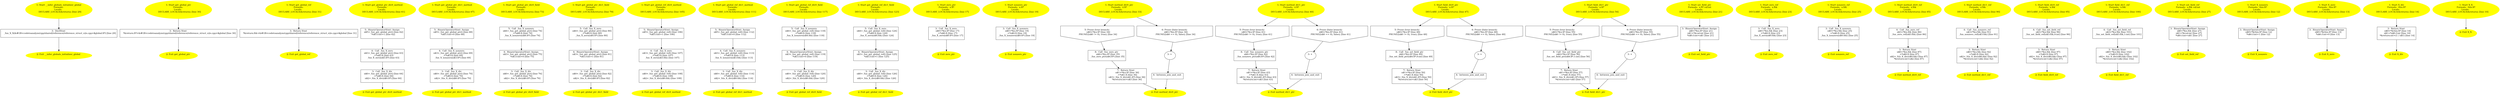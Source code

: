 /* @generated */
digraph iCFG {
"__infer_globals_initializer_global.bdc08c089842ce08b974b22a75daf78e_1" [label="1: Start __infer_globals_initializer_global\nFormals: \nLocals:  \n   DECLARE_LOCALS(&return); [line 29]\n " color=yellow style=filled]
	

	 "__infer_globals_initializer_global.bdc08c089842ce08b974b22a75daf78e_1" -> "__infer_globals_initializer_global.bdc08c089842ce08b974b22a75daf78e_3" ;
"__infer_globals_initializer_global.bdc08c089842ce08b974b22a75daf78e_2" [label="2: Exit __infer_globals_initializer_global \n  " color=yellow style=filled]
	

"__infer_globals_initializer_global.bdc08c089842ce08b974b22a75daf78e_3" [label="3:  DeclStmt \n   _fun_X_X(&#GB<codetoanalyze/cpp/shared/reference/reference_struct_e2e.cpp>$global:X*) [line 29]\n " shape="box"]
	

	 "__infer_globals_initializer_global.bdc08c089842ce08b974b22a75daf78e_3" -> "__infer_globals_initializer_global.bdc08c089842ce08b974b22a75daf78e_2" ;
"get_global_ptr#_Z14get_global_ptrv.af67a5fffdc0d043d3f1daec187ebdad_1" [label="1: Start get_global_ptr\nFormals: \nLocals:  \n   DECLARE_LOCALS(&return); [line 30]\n " color=yellow style=filled]
	

	 "get_global_ptr#_Z14get_global_ptrv.af67a5fffdc0d043d3f1daec187ebdad_1" -> "get_global_ptr#_Z14get_global_ptrv.af67a5fffdc0d043d3f1daec187ebdad_3" ;
"get_global_ptr#_Z14get_global_ptrv.af67a5fffdc0d043d3f1daec187ebdad_2" [label="2: Exit get_global_ptr \n  " color=yellow style=filled]
	

"get_global_ptr#_Z14get_global_ptrv.af67a5fffdc0d043d3f1daec187ebdad_3" [label="3:  Return Stmt \n   *&return:X*=&#GB<codetoanalyze/cpp/shared/reference/reference_struct_e2e.cpp>$global [line 30]\n " shape="box"]
	

	 "get_global_ptr#_Z14get_global_ptrv.af67a5fffdc0d043d3f1daec187ebdad_3" -> "get_global_ptr#_Z14get_global_ptrv.af67a5fffdc0d043d3f1daec187ebdad_2" ;
"get_global_ref#_Z14get_global_refv.e28b13b14f5a363fb6e4c61e8a46cf30_1" [label="1: Start get_global_ref\nFormals: \nLocals:  \n   DECLARE_LOCALS(&return); [line 31]\n " color=yellow style=filled]
	

	 "get_global_ref#_Z14get_global_refv.e28b13b14f5a363fb6e4c61e8a46cf30_1" -> "get_global_ref#_Z14get_global_refv.e28b13b14f5a363fb6e4c61e8a46cf30_3" ;
"get_global_ref#_Z14get_global_refv.e28b13b14f5a363fb6e4c61e8a46cf30_2" [label="2: Exit get_global_ref \n  " color=yellow style=filled]
	

"get_global_ref#_Z14get_global_refv.e28b13b14f5a363fb6e4c61e8a46cf30_3" [label="3:  Return Stmt \n   *&return:X&=&#GB<codetoanalyze/cpp/shared/reference/reference_struct_e2e.cpp>$global [line 31]\n " shape="box"]
	

	 "get_global_ref#_Z14get_global_refv.e28b13b14f5a363fb6e4c61e8a46cf30_3" -> "get_global_ref#_Z14get_global_refv.e28b13b14f5a363fb6e4c61e8a46cf30_2" ;
"get_global_ptr_div0_method#_Z26get_global_ptr_div0_methodv.95d3179a9b64c498a3bac615a33812e3_1" [label="1: Start get_global_ptr_div0_method\nFormals: \nLocals:  \n   DECLARE_LOCALS(&return); [line 61]\n " color=yellow style=filled]
	

	 "get_global_ptr_div0_method#_Z26get_global_ptr_div0_methodv.95d3179a9b64c498a3bac615a33812e3_1" -> "get_global_ptr_div0_method#_Z26get_global_ptr_div0_methodv.95d3179a9b64c498a3bac615a33812e3_5" ;
"get_global_ptr_div0_method#_Z26get_global_ptr_div0_methodv.95d3179a9b64c498a3bac615a33812e3_2" [label="2: Exit get_global_ptr_div0_method \n  " color=yellow style=filled]
	

"get_global_ptr_div0_method#_Z26get_global_ptr_div0_methodv.95d3179a9b64c498a3bac615a33812e3_3" [label="3:  Call _fun_X_div \n   n$0=_fun_get_global_ptr() [line 64]\n  _=*n$0:X [line 64]\n  n$2=_fun_X_div(n$0:X*) [line 64]\n " shape="box"]
	

	 "get_global_ptr_div0_method#_Z26get_global_ptr_div0_methodv.95d3179a9b64c498a3bac615a33812e3_3" -> "get_global_ptr_div0_method#_Z26get_global_ptr_div0_methodv.95d3179a9b64c498a3bac615a33812e3_2" ;
"get_global_ptr_div0_method#_Z26get_global_ptr_div0_methodv.95d3179a9b64c498a3bac615a33812e3_4" [label="4:  Call _fun_X_zero \n   n$3=_fun_get_global_ptr() [line 63]\n  _=*n$3:X [line 63]\n  _fun_X_zero(n$3:X*) [line 63]\n " shape="box"]
	

	 "get_global_ptr_div0_method#_Z26get_global_ptr_div0_methodv.95d3179a9b64c498a3bac615a33812e3_4" -> "get_global_ptr_div0_method#_Z26get_global_ptr_div0_methodv.95d3179a9b64c498a3bac615a33812e3_3" ;
"get_global_ptr_div0_method#_Z26get_global_ptr_div0_methodv.95d3179a9b64c498a3bac615a33812e3_5" [label="5:  BinaryOperatorStmt: Assign \n   n$5=_fun_get_global_ptr() [line 62]\n  *n$5.f:int=1 [line 62]\n " shape="box"]
	

	 "get_global_ptr_div0_method#_Z26get_global_ptr_div0_methodv.95d3179a9b64c498a3bac615a33812e3_5" -> "get_global_ptr_div0_method#_Z26get_global_ptr_div0_methodv.95d3179a9b64c498a3bac615a33812e3_4" ;
"get_global_ptr_div1_method#_Z26get_global_ptr_div1_methodv.c04836cdbf088561a60f52cb43699a10_1" [label="1: Start get_global_ptr_div1_method\nFormals: \nLocals:  \n   DECLARE_LOCALS(&return); [line 67]\n " color=yellow style=filled]
	

	 "get_global_ptr_div1_method#_Z26get_global_ptr_div1_methodv.c04836cdbf088561a60f52cb43699a10_1" -> "get_global_ptr_div1_method#_Z26get_global_ptr_div1_methodv.c04836cdbf088561a60f52cb43699a10_5" ;
"get_global_ptr_div1_method#_Z26get_global_ptr_div1_methodv.c04836cdbf088561a60f52cb43699a10_2" [label="2: Exit get_global_ptr_div1_method \n  " color=yellow style=filled]
	

"get_global_ptr_div1_method#_Z26get_global_ptr_div1_methodv.c04836cdbf088561a60f52cb43699a10_3" [label="3:  Call _fun_X_div \n   n$0=_fun_get_global_ptr() [line 70]\n  _=*n$0:X [line 70]\n  n$2=_fun_X_div(n$0:X*) [line 70]\n " shape="box"]
	

	 "get_global_ptr_div1_method#_Z26get_global_ptr_div1_methodv.c04836cdbf088561a60f52cb43699a10_3" -> "get_global_ptr_div1_method#_Z26get_global_ptr_div1_methodv.c04836cdbf088561a60f52cb43699a10_2" ;
"get_global_ptr_div1_method#_Z26get_global_ptr_div1_methodv.c04836cdbf088561a60f52cb43699a10_4" [label="4:  Call _fun_X_nonzero \n   n$3=_fun_get_global_ptr() [line 69]\n  _=*n$3:X [line 69]\n  _fun_X_nonzero(n$3:X*) [line 69]\n " shape="box"]
	

	 "get_global_ptr_div1_method#_Z26get_global_ptr_div1_methodv.c04836cdbf088561a60f52cb43699a10_4" -> "get_global_ptr_div1_method#_Z26get_global_ptr_div1_methodv.c04836cdbf088561a60f52cb43699a10_3" ;
"get_global_ptr_div1_method#_Z26get_global_ptr_div1_methodv.c04836cdbf088561a60f52cb43699a10_5" [label="5:  BinaryOperatorStmt: Assign \n   n$5=_fun_get_global_ptr() [line 68]\n  *n$5.f:int=0 [line 68]\n " shape="box"]
	

	 "get_global_ptr_div1_method#_Z26get_global_ptr_div1_methodv.c04836cdbf088561a60f52cb43699a10_5" -> "get_global_ptr_div1_method#_Z26get_global_ptr_div1_methodv.c04836cdbf088561a60f52cb43699a10_4" ;
"get_global_ptr_div0_field#_Z25get_global_ptr_div0_fieldv.3d8e9cae71416e440467f0b580fa5ad1_1" [label="1: Start get_global_ptr_div0_field\nFormals: \nLocals:  \n   DECLARE_LOCALS(&return); [line 73]\n " color=yellow style=filled]
	

	 "get_global_ptr_div0_field#_Z25get_global_ptr_div0_fieldv.3d8e9cae71416e440467f0b580fa5ad1_1" -> "get_global_ptr_div0_field#_Z25get_global_ptr_div0_fieldv.3d8e9cae71416e440467f0b580fa5ad1_5" ;
"get_global_ptr_div0_field#_Z25get_global_ptr_div0_fieldv.3d8e9cae71416e440467f0b580fa5ad1_2" [label="2: Exit get_global_ptr_div0_field \n  " color=yellow style=filled]
	

"get_global_ptr_div0_field#_Z25get_global_ptr_div0_fieldv.3d8e9cae71416e440467f0b580fa5ad1_3" [label="3:  Call _fun_X_div \n   n$0=_fun_get_global_ptr() [line 76]\n  _=*n$0:X [line 76]\n  n$2=_fun_X_div(n$0:X*) [line 76]\n " shape="box"]
	

	 "get_global_ptr_div0_field#_Z25get_global_ptr_div0_fieldv.3d8e9cae71416e440467f0b580fa5ad1_3" -> "get_global_ptr_div0_field#_Z25get_global_ptr_div0_fieldv.3d8e9cae71416e440467f0b580fa5ad1_2" ;
"get_global_ptr_div0_field#_Z25get_global_ptr_div0_fieldv.3d8e9cae71416e440467f0b580fa5ad1_4" [label="4:  BinaryOperatorStmt: Assign \n   n$3=_fun_get_global_ptr() [line 75]\n  *n$3.f:int=0 [line 75]\n " shape="box"]
	

	 "get_global_ptr_div0_field#_Z25get_global_ptr_div0_fieldv.3d8e9cae71416e440467f0b580fa5ad1_4" -> "get_global_ptr_div0_field#_Z25get_global_ptr_div0_fieldv.3d8e9cae71416e440467f0b580fa5ad1_3" ;
"get_global_ptr_div0_field#_Z25get_global_ptr_div0_fieldv.3d8e9cae71416e440467f0b580fa5ad1_5" [label="5:  Call _fun_X_nonzero \n   n$4=_fun_get_global_ptr() [line 74]\n  _=*n$4:X [line 74]\n  _fun_X_nonzero(n$4:X*) [line 74]\n " shape="box"]
	

	 "get_global_ptr_div0_field#_Z25get_global_ptr_div0_fieldv.3d8e9cae71416e440467f0b580fa5ad1_5" -> "get_global_ptr_div0_field#_Z25get_global_ptr_div0_fieldv.3d8e9cae71416e440467f0b580fa5ad1_4" ;
"get_global_ptr_div1_field#_Z25get_global_ptr_div1_fieldv.a36e91dd937ac2e5f09dccb3793a9639_1" [label="1: Start get_global_ptr_div1_field\nFormals: \nLocals:  \n   DECLARE_LOCALS(&return); [line 79]\n " color=yellow style=filled]
	

	 "get_global_ptr_div1_field#_Z25get_global_ptr_div1_fieldv.a36e91dd937ac2e5f09dccb3793a9639_1" -> "get_global_ptr_div1_field#_Z25get_global_ptr_div1_fieldv.a36e91dd937ac2e5f09dccb3793a9639_5" ;
"get_global_ptr_div1_field#_Z25get_global_ptr_div1_fieldv.a36e91dd937ac2e5f09dccb3793a9639_2" [label="2: Exit get_global_ptr_div1_field \n  " color=yellow style=filled]
	

"get_global_ptr_div1_field#_Z25get_global_ptr_div1_fieldv.a36e91dd937ac2e5f09dccb3793a9639_3" [label="3:  Call _fun_X_div \n   n$0=_fun_get_global_ptr() [line 82]\n  _=*n$0:X [line 82]\n  n$2=_fun_X_div(n$0:X*) [line 82]\n " shape="box"]
	

	 "get_global_ptr_div1_field#_Z25get_global_ptr_div1_fieldv.a36e91dd937ac2e5f09dccb3793a9639_3" -> "get_global_ptr_div1_field#_Z25get_global_ptr_div1_fieldv.a36e91dd937ac2e5f09dccb3793a9639_2" ;
"get_global_ptr_div1_field#_Z25get_global_ptr_div1_fieldv.a36e91dd937ac2e5f09dccb3793a9639_4" [label="4:  BinaryOperatorStmt: Assign \n   n$3=_fun_get_global_ptr() [line 81]\n  *n$3.f:int=1 [line 81]\n " shape="box"]
	

	 "get_global_ptr_div1_field#_Z25get_global_ptr_div1_fieldv.a36e91dd937ac2e5f09dccb3793a9639_4" -> "get_global_ptr_div1_field#_Z25get_global_ptr_div1_fieldv.a36e91dd937ac2e5f09dccb3793a9639_3" ;
"get_global_ptr_div1_field#_Z25get_global_ptr_div1_fieldv.a36e91dd937ac2e5f09dccb3793a9639_5" [label="5:  Call _fun_X_zero \n   n$4=_fun_get_global_ptr() [line 80]\n  _=*n$4:X [line 80]\n  _fun_X_zero(n$4:X*) [line 80]\n " shape="box"]
	

	 "get_global_ptr_div1_field#_Z25get_global_ptr_div1_fieldv.a36e91dd937ac2e5f09dccb3793a9639_5" -> "get_global_ptr_div1_field#_Z25get_global_ptr_div1_fieldv.a36e91dd937ac2e5f09dccb3793a9639_4" ;
"get_global_ref_div0_method#_Z26get_global_ref_div0_methodv.684bb34ad780aac398e997746ff34f96_1" [label="1: Start get_global_ref_div0_method\nFormals: \nLocals:  \n   DECLARE_LOCALS(&return); [line 105]\n " color=yellow style=filled]
	

	 "get_global_ref_div0_method#_Z26get_global_ref_div0_methodv.684bb34ad780aac398e997746ff34f96_1" -> "get_global_ref_div0_method#_Z26get_global_ref_div0_methodv.684bb34ad780aac398e997746ff34f96_5" ;
"get_global_ref_div0_method#_Z26get_global_ref_div0_methodv.684bb34ad780aac398e997746ff34f96_2" [label="2: Exit get_global_ref_div0_method \n  " color=yellow style=filled]
	

"get_global_ref_div0_method#_Z26get_global_ref_div0_methodv.684bb34ad780aac398e997746ff34f96_3" [label="3:  Call _fun_X_div \n   n$0=_fun_get_global_ref() [line 108]\n  _=*n$0:X [line 108]\n  n$2=_fun_X_div(n$0:X&) [line 108]\n " shape="box"]
	

	 "get_global_ref_div0_method#_Z26get_global_ref_div0_methodv.684bb34ad780aac398e997746ff34f96_3" -> "get_global_ref_div0_method#_Z26get_global_ref_div0_methodv.684bb34ad780aac398e997746ff34f96_2" ;
"get_global_ref_div0_method#_Z26get_global_ref_div0_methodv.684bb34ad780aac398e997746ff34f96_4" [label="4:  Call _fun_X_zero \n   n$3=_fun_get_global_ref() [line 107]\n  _=*n$3:X [line 107]\n  _fun_X_zero(n$3:X&) [line 107]\n " shape="box"]
	

	 "get_global_ref_div0_method#_Z26get_global_ref_div0_methodv.684bb34ad780aac398e997746ff34f96_4" -> "get_global_ref_div0_method#_Z26get_global_ref_div0_methodv.684bb34ad780aac398e997746ff34f96_3" ;
"get_global_ref_div0_method#_Z26get_global_ref_div0_methodv.684bb34ad780aac398e997746ff34f96_5" [label="5:  BinaryOperatorStmt: Assign \n   n$5=_fun_get_global_ref() [line 106]\n  *n$5.f:int=1 [line 106]\n " shape="box"]
	

	 "get_global_ref_div0_method#_Z26get_global_ref_div0_methodv.684bb34ad780aac398e997746ff34f96_5" -> "get_global_ref_div0_method#_Z26get_global_ref_div0_methodv.684bb34ad780aac398e997746ff34f96_4" ;
"get_global_ref_div1_method#_Z26get_global_ref_div1_methodv.b216385e5ab0459b7fc63fae401cb6dd_1" [label="1: Start get_global_ref_div1_method\nFormals: \nLocals:  \n   DECLARE_LOCALS(&return); [line 111]\n " color=yellow style=filled]
	

	 "get_global_ref_div1_method#_Z26get_global_ref_div1_methodv.b216385e5ab0459b7fc63fae401cb6dd_1" -> "get_global_ref_div1_method#_Z26get_global_ref_div1_methodv.b216385e5ab0459b7fc63fae401cb6dd_5" ;
"get_global_ref_div1_method#_Z26get_global_ref_div1_methodv.b216385e5ab0459b7fc63fae401cb6dd_2" [label="2: Exit get_global_ref_div1_method \n  " color=yellow style=filled]
	

"get_global_ref_div1_method#_Z26get_global_ref_div1_methodv.b216385e5ab0459b7fc63fae401cb6dd_3" [label="3:  Call _fun_X_div \n   n$0=_fun_get_global_ref() [line 114]\n  _=*n$0:X [line 114]\n  n$2=_fun_X_div(n$0:X&) [line 114]\n " shape="box"]
	

	 "get_global_ref_div1_method#_Z26get_global_ref_div1_methodv.b216385e5ab0459b7fc63fae401cb6dd_3" -> "get_global_ref_div1_method#_Z26get_global_ref_div1_methodv.b216385e5ab0459b7fc63fae401cb6dd_2" ;
"get_global_ref_div1_method#_Z26get_global_ref_div1_methodv.b216385e5ab0459b7fc63fae401cb6dd_4" [label="4:  Call _fun_X_nonzero \n   n$3=_fun_get_global_ref() [line 113]\n  _=*n$3:X [line 113]\n  _fun_X_nonzero(n$3:X&) [line 113]\n " shape="box"]
	

	 "get_global_ref_div1_method#_Z26get_global_ref_div1_methodv.b216385e5ab0459b7fc63fae401cb6dd_4" -> "get_global_ref_div1_method#_Z26get_global_ref_div1_methodv.b216385e5ab0459b7fc63fae401cb6dd_3" ;
"get_global_ref_div1_method#_Z26get_global_ref_div1_methodv.b216385e5ab0459b7fc63fae401cb6dd_5" [label="5:  BinaryOperatorStmt: Assign \n   n$5=_fun_get_global_ref() [line 112]\n  *n$5.f:int=0 [line 112]\n " shape="box"]
	

	 "get_global_ref_div1_method#_Z26get_global_ref_div1_methodv.b216385e5ab0459b7fc63fae401cb6dd_5" -> "get_global_ref_div1_method#_Z26get_global_ref_div1_methodv.b216385e5ab0459b7fc63fae401cb6dd_4" ;
"get_global_ref_div0_field#_Z25get_global_ref_div0_fieldv.fb336a8d7a964aa668069054ac80f248_1" [label="1: Start get_global_ref_div0_field\nFormals: \nLocals:  \n   DECLARE_LOCALS(&return); [line 117]\n " color=yellow style=filled]
	

	 "get_global_ref_div0_field#_Z25get_global_ref_div0_fieldv.fb336a8d7a964aa668069054ac80f248_1" -> "get_global_ref_div0_field#_Z25get_global_ref_div0_fieldv.fb336a8d7a964aa668069054ac80f248_5" ;
"get_global_ref_div0_field#_Z25get_global_ref_div0_fieldv.fb336a8d7a964aa668069054ac80f248_2" [label="2: Exit get_global_ref_div0_field \n  " color=yellow style=filled]
	

"get_global_ref_div0_field#_Z25get_global_ref_div0_fieldv.fb336a8d7a964aa668069054ac80f248_3" [label="3:  Call _fun_X_div \n   n$0=_fun_get_global_ref() [line 120]\n  _=*n$0:X [line 120]\n  n$2=_fun_X_div(n$0:X&) [line 120]\n " shape="box"]
	

	 "get_global_ref_div0_field#_Z25get_global_ref_div0_fieldv.fb336a8d7a964aa668069054ac80f248_3" -> "get_global_ref_div0_field#_Z25get_global_ref_div0_fieldv.fb336a8d7a964aa668069054ac80f248_2" ;
"get_global_ref_div0_field#_Z25get_global_ref_div0_fieldv.fb336a8d7a964aa668069054ac80f248_4" [label="4:  BinaryOperatorStmt: Assign \n   n$3=_fun_get_global_ref() [line 119]\n  *n$3.f:int=0 [line 119]\n " shape="box"]
	

	 "get_global_ref_div0_field#_Z25get_global_ref_div0_fieldv.fb336a8d7a964aa668069054ac80f248_4" -> "get_global_ref_div0_field#_Z25get_global_ref_div0_fieldv.fb336a8d7a964aa668069054ac80f248_3" ;
"get_global_ref_div0_field#_Z25get_global_ref_div0_fieldv.fb336a8d7a964aa668069054ac80f248_5" [label="5:  Call _fun_X_nonzero \n   n$4=_fun_get_global_ref() [line 118]\n  _=*n$4:X [line 118]\n  _fun_X_nonzero(n$4:X&) [line 118]\n " shape="box"]
	

	 "get_global_ref_div0_field#_Z25get_global_ref_div0_fieldv.fb336a8d7a964aa668069054ac80f248_5" -> "get_global_ref_div0_field#_Z25get_global_ref_div0_fieldv.fb336a8d7a964aa668069054ac80f248_4" ;
"get_global_ref_div1_field#_Z25get_global_ref_div1_fieldv.d1cf014a8a7594c25502e7467036db43_1" [label="1: Start get_global_ref_div1_field\nFormals: \nLocals:  \n   DECLARE_LOCALS(&return); [line 123]\n " color=yellow style=filled]
	

	 "get_global_ref_div1_field#_Z25get_global_ref_div1_fieldv.d1cf014a8a7594c25502e7467036db43_1" -> "get_global_ref_div1_field#_Z25get_global_ref_div1_fieldv.d1cf014a8a7594c25502e7467036db43_5" ;
"get_global_ref_div1_field#_Z25get_global_ref_div1_fieldv.d1cf014a8a7594c25502e7467036db43_2" [label="2: Exit get_global_ref_div1_field \n  " color=yellow style=filled]
	

"get_global_ref_div1_field#_Z25get_global_ref_div1_fieldv.d1cf014a8a7594c25502e7467036db43_3" [label="3:  Call _fun_X_div \n   n$0=_fun_get_global_ref() [line 126]\n  _=*n$0:X [line 126]\n  n$2=_fun_X_div(n$0:X&) [line 126]\n " shape="box"]
	

	 "get_global_ref_div1_field#_Z25get_global_ref_div1_fieldv.d1cf014a8a7594c25502e7467036db43_3" -> "get_global_ref_div1_field#_Z25get_global_ref_div1_fieldv.d1cf014a8a7594c25502e7467036db43_2" ;
"get_global_ref_div1_field#_Z25get_global_ref_div1_fieldv.d1cf014a8a7594c25502e7467036db43_4" [label="4:  BinaryOperatorStmt: Assign \n   n$3=_fun_get_global_ref() [line 125]\n  *n$3.f:int=1 [line 125]\n " shape="box"]
	

	 "get_global_ref_div1_field#_Z25get_global_ref_div1_fieldv.d1cf014a8a7594c25502e7467036db43_4" -> "get_global_ref_div1_field#_Z25get_global_ref_div1_fieldv.d1cf014a8a7594c25502e7467036db43_3" ;
"get_global_ref_div1_field#_Z25get_global_ref_div1_fieldv.d1cf014a8a7594c25502e7467036db43_5" [label="5:  Call _fun_X_zero \n   n$4=_fun_get_global_ref() [line 124]\n  _=*n$4:X [line 124]\n  _fun_X_zero(n$4:X&) [line 124]\n " shape="box"]
	

	 "get_global_ref_div1_field#_Z25get_global_ref_div1_fieldv.d1cf014a8a7594c25502e7467036db43_5" -> "get_global_ref_div1_field#_Z25get_global_ref_div1_fieldv.d1cf014a8a7594c25502e7467036db43_4" ;
"zero_ptr#_Z8zero_ptrP1X.116c76a845da4635b8015868b6f88148_1" [label="1: Start zero_ptr\nFormals:  x:X*\nLocals:  \n   DECLARE_LOCALS(&return); [line 17]\n " color=yellow style=filled]
	

	 "zero_ptr#_Z8zero_ptrP1X.116c76a845da4635b8015868b6f88148_1" -> "zero_ptr#_Z8zero_ptrP1X.116c76a845da4635b8015868b6f88148_3" ;
"zero_ptr#_Z8zero_ptrP1X.116c76a845da4635b8015868b6f88148_2" [label="2: Exit zero_ptr \n  " color=yellow style=filled]
	

"zero_ptr#_Z8zero_ptrP1X.116c76a845da4635b8015868b6f88148_3" [label="3:  Call _fun_X_zero \n   n$0=*&x:X* [line 17]\n  _=*n$0:X [line 17]\n  _fun_X_zero(n$0:X*) [line 17]\n " shape="box"]
	

	 "zero_ptr#_Z8zero_ptrP1X.116c76a845da4635b8015868b6f88148_3" -> "zero_ptr#_Z8zero_ptrP1X.116c76a845da4635b8015868b6f88148_2" ;
"nonzero_ptr#_Z11nonzero_ptrP1X.c3cdb6c53c9a4b1c0acd4ddb69db5a37_1" [label="1: Start nonzero_ptr\nFormals:  x:X*\nLocals:  \n   DECLARE_LOCALS(&return); [line 19]\n " color=yellow style=filled]
	

	 "nonzero_ptr#_Z11nonzero_ptrP1X.c3cdb6c53c9a4b1c0acd4ddb69db5a37_1" -> "nonzero_ptr#_Z11nonzero_ptrP1X.c3cdb6c53c9a4b1c0acd4ddb69db5a37_3" ;
"nonzero_ptr#_Z11nonzero_ptrP1X.c3cdb6c53c9a4b1c0acd4ddb69db5a37_2" [label="2: Exit nonzero_ptr \n  " color=yellow style=filled]
	

"nonzero_ptr#_Z11nonzero_ptrP1X.c3cdb6c53c9a4b1c0acd4ddb69db5a37_3" [label="3:  Call _fun_X_nonzero \n   n$0=*&x:X* [line 19]\n  _=*n$0:X [line 19]\n  _fun_X_nonzero(n$0:X*) [line 19]\n " shape="box"]
	

	 "nonzero_ptr#_Z11nonzero_ptrP1X.c3cdb6c53c9a4b1c0acd4ddb69db5a37_3" -> "nonzero_ptr#_Z11nonzero_ptrP1X.c3cdb6c53c9a4b1c0acd4ddb69db5a37_2" ;
"method_div0_ptr#_Z15method_div0_ptrP1X.89748dda027601789e559d77df3bd502_1" [label="1: Start method_div0_ptr\nFormals:  x:X*\nLocals:  \n   DECLARE_LOCALS(&return); [line 33]\n " color=yellow style=filled]
	

	 "method_div0_ptr#_Z15method_div0_ptrP1X.89748dda027601789e559d77df3bd502_1" -> "method_div0_ptr#_Z15method_div0_ptrP1X.89748dda027601789e559d77df3bd502_5" ;
	 "method_div0_ptr#_Z15method_div0_ptrP1X.89748dda027601789e559d77df3bd502_1" -> "method_div0_ptr#_Z15method_div0_ptrP1X.89748dda027601789e559d77df3bd502_6" ;
"method_div0_ptr#_Z15method_div0_ptrP1X.89748dda027601789e559d77df3bd502_2" [label="2: Exit method_div0_ptr \n  " color=yellow style=filled]
	

"method_div0_ptr#_Z15method_div0_ptrP1X.89748dda027601789e559d77df3bd502_3" [label="3: + \n  " ]
	

	 "method_div0_ptr#_Z15method_div0_ptrP1X.89748dda027601789e559d77df3bd502_3" -> "method_div0_ptr#_Z15method_div0_ptrP1X.89748dda027601789e559d77df3bd502_4" ;
"method_div0_ptr#_Z15method_div0_ptrP1X.89748dda027601789e559d77df3bd502_4" [label="4:  between_join_and_exit \n  " shape="box"]
	

	 "method_div0_ptr#_Z15method_div0_ptrP1X.89748dda027601789e559d77df3bd502_4" -> "method_div0_ptr#_Z15method_div0_ptrP1X.89748dda027601789e559d77df3bd502_2" ;
"method_div0_ptr#_Z15method_div0_ptrP1X.89748dda027601789e559d77df3bd502_5" [label="5: Prune (true branch) \n   n$0=*&x:X* [line 34]\n  PRUNE((n$0 != 0), true); [line 34]\n " shape="invhouse"]
	

	 "method_div0_ptr#_Z15method_div0_ptrP1X.89748dda027601789e559d77df3bd502_5" -> "method_div0_ptr#_Z15method_div0_ptrP1X.89748dda027601789e559d77df3bd502_8" ;
"method_div0_ptr#_Z15method_div0_ptrP1X.89748dda027601789e559d77df3bd502_6" [label="6: Prune (false branch) \n   n$0=*&x:X* [line 34]\n  PRUNE((n$0 == 0), false); [line 34]\n " shape="invhouse"]
	

	 "method_div0_ptr#_Z15method_div0_ptrP1X.89748dda027601789e559d77df3bd502_6" -> "method_div0_ptr#_Z15method_div0_ptrP1X.89748dda027601789e559d77df3bd502_3" ;
"method_div0_ptr#_Z15method_div0_ptrP1X.89748dda027601789e559d77df3bd502_7" [label="7:  Return Stmt \n   n$1=*&x:X* [line 36]\n  _=*n$1:X [line 36]\n  n$3=_fun_X_div(n$1:X*) [line 36]\n  *&return:int=n$3 [line 36]\n " shape="box"]
	

	 "method_div0_ptr#_Z15method_div0_ptrP1X.89748dda027601789e559d77df3bd502_7" -> "method_div0_ptr#_Z15method_div0_ptrP1X.89748dda027601789e559d77df3bd502_2" ;
"method_div0_ptr#_Z15method_div0_ptrP1X.89748dda027601789e559d77df3bd502_8" [label="8:  Call _fun_zero_ptr \n   n$4=*&x:X* [line 35]\n  _fun_zero_ptr(n$4:X*) [line 35]\n " shape="box"]
	

	 "method_div0_ptr#_Z15method_div0_ptrP1X.89748dda027601789e559d77df3bd502_8" -> "method_div0_ptr#_Z15method_div0_ptrP1X.89748dda027601789e559d77df3bd502_7" ;
"method_div1_ptr#_Z15method_div1_ptrP1X.bca763ecaac4ee9e4e051ad3a1a68639_1" [label="1: Start method_div1_ptr\nFormals:  x:X*\nLocals:  \n   DECLARE_LOCALS(&return); [line 40]\n " color=yellow style=filled]
	

	 "method_div1_ptr#_Z15method_div1_ptrP1X.bca763ecaac4ee9e4e051ad3a1a68639_1" -> "method_div1_ptr#_Z15method_div1_ptrP1X.bca763ecaac4ee9e4e051ad3a1a68639_5" ;
	 "method_div1_ptr#_Z15method_div1_ptrP1X.bca763ecaac4ee9e4e051ad3a1a68639_1" -> "method_div1_ptr#_Z15method_div1_ptrP1X.bca763ecaac4ee9e4e051ad3a1a68639_6" ;
"method_div1_ptr#_Z15method_div1_ptrP1X.bca763ecaac4ee9e4e051ad3a1a68639_2" [label="2: Exit method_div1_ptr \n  " color=yellow style=filled]
	

"method_div1_ptr#_Z15method_div1_ptrP1X.bca763ecaac4ee9e4e051ad3a1a68639_3" [label="3: + \n  " ]
	

	 "method_div1_ptr#_Z15method_div1_ptrP1X.bca763ecaac4ee9e4e051ad3a1a68639_3" -> "method_div1_ptr#_Z15method_div1_ptrP1X.bca763ecaac4ee9e4e051ad3a1a68639_4" ;
"method_div1_ptr#_Z15method_div1_ptrP1X.bca763ecaac4ee9e4e051ad3a1a68639_4" [label="4:  between_join_and_exit \n  " shape="box"]
	

	 "method_div1_ptr#_Z15method_div1_ptrP1X.bca763ecaac4ee9e4e051ad3a1a68639_4" -> "method_div1_ptr#_Z15method_div1_ptrP1X.bca763ecaac4ee9e4e051ad3a1a68639_2" ;
"method_div1_ptr#_Z15method_div1_ptrP1X.bca763ecaac4ee9e4e051ad3a1a68639_5" [label="5: Prune (true branch) \n   n$0=*&x:X* [line 41]\n  PRUNE((n$0 != 0), true); [line 41]\n " shape="invhouse"]
	

	 "method_div1_ptr#_Z15method_div1_ptrP1X.bca763ecaac4ee9e4e051ad3a1a68639_5" -> "method_div1_ptr#_Z15method_div1_ptrP1X.bca763ecaac4ee9e4e051ad3a1a68639_8" ;
"method_div1_ptr#_Z15method_div1_ptrP1X.bca763ecaac4ee9e4e051ad3a1a68639_6" [label="6: Prune (false branch) \n   n$0=*&x:X* [line 41]\n  PRUNE((n$0 == 0), false); [line 41]\n " shape="invhouse"]
	

	 "method_div1_ptr#_Z15method_div1_ptrP1X.bca763ecaac4ee9e4e051ad3a1a68639_6" -> "method_div1_ptr#_Z15method_div1_ptrP1X.bca763ecaac4ee9e4e051ad3a1a68639_3" ;
"method_div1_ptr#_Z15method_div1_ptrP1X.bca763ecaac4ee9e4e051ad3a1a68639_7" [label="7:  Return Stmt \n   n$1=*&x:X* [line 43]\n  _=*n$1:X [line 43]\n  n$3=_fun_X_div(n$1:X*) [line 43]\n  *&return:int=n$3 [line 43]\n " shape="box"]
	

	 "method_div1_ptr#_Z15method_div1_ptrP1X.bca763ecaac4ee9e4e051ad3a1a68639_7" -> "method_div1_ptr#_Z15method_div1_ptrP1X.bca763ecaac4ee9e4e051ad3a1a68639_2" ;
"method_div1_ptr#_Z15method_div1_ptrP1X.bca763ecaac4ee9e4e051ad3a1a68639_8" [label="8:  Call _fun_nonzero_ptr \n   n$4=*&x:X* [line 42]\n  _fun_nonzero_ptr(n$4:X*) [line 42]\n " shape="box"]
	

	 "method_div1_ptr#_Z15method_div1_ptrP1X.bca763ecaac4ee9e4e051ad3a1a68639_8" -> "method_div1_ptr#_Z15method_div1_ptrP1X.bca763ecaac4ee9e4e051ad3a1a68639_7" ;
"field_div0_ptr#_Z14field_div0_ptrP1X.dd7817bc5e741382fd4c50ecc2b5232f_1" [label="1: Start field_div0_ptr\nFormals:  x:X*\nLocals:  \n   DECLARE_LOCALS(&return); [line 47]\n " color=yellow style=filled]
	

	 "field_div0_ptr#_Z14field_div0_ptrP1X.dd7817bc5e741382fd4c50ecc2b5232f_1" -> "field_div0_ptr#_Z14field_div0_ptrP1X.dd7817bc5e741382fd4c50ecc2b5232f_5" ;
	 "field_div0_ptr#_Z14field_div0_ptrP1X.dd7817bc5e741382fd4c50ecc2b5232f_1" -> "field_div0_ptr#_Z14field_div0_ptrP1X.dd7817bc5e741382fd4c50ecc2b5232f_6" ;
"field_div0_ptr#_Z14field_div0_ptrP1X.dd7817bc5e741382fd4c50ecc2b5232f_2" [label="2: Exit field_div0_ptr \n  " color=yellow style=filled]
	

"field_div0_ptr#_Z14field_div0_ptrP1X.dd7817bc5e741382fd4c50ecc2b5232f_3" [label="3: + \n  " ]
	

	 "field_div0_ptr#_Z14field_div0_ptrP1X.dd7817bc5e741382fd4c50ecc2b5232f_3" -> "field_div0_ptr#_Z14field_div0_ptrP1X.dd7817bc5e741382fd4c50ecc2b5232f_4" ;
"field_div0_ptr#_Z14field_div0_ptrP1X.dd7817bc5e741382fd4c50ecc2b5232f_4" [label="4:  between_join_and_exit \n  " shape="box"]
	

	 "field_div0_ptr#_Z14field_div0_ptrP1X.dd7817bc5e741382fd4c50ecc2b5232f_4" -> "field_div0_ptr#_Z14field_div0_ptrP1X.dd7817bc5e741382fd4c50ecc2b5232f_2" ;
"field_div0_ptr#_Z14field_div0_ptrP1X.dd7817bc5e741382fd4c50ecc2b5232f_5" [label="5: Prune (true branch) \n   n$0=*&x:X* [line 48]\n  PRUNE((n$0 != 0), true); [line 48]\n " shape="invhouse"]
	

	 "field_div0_ptr#_Z14field_div0_ptrP1X.dd7817bc5e741382fd4c50ecc2b5232f_5" -> "field_div0_ptr#_Z14field_div0_ptrP1X.dd7817bc5e741382fd4c50ecc2b5232f_8" ;
"field_div0_ptr#_Z14field_div0_ptrP1X.dd7817bc5e741382fd4c50ecc2b5232f_6" [label="6: Prune (false branch) \n   n$0=*&x:X* [line 48]\n  PRUNE((n$0 == 0), false); [line 48]\n " shape="invhouse"]
	

	 "field_div0_ptr#_Z14field_div0_ptrP1X.dd7817bc5e741382fd4c50ecc2b5232f_6" -> "field_div0_ptr#_Z14field_div0_ptrP1X.dd7817bc5e741382fd4c50ecc2b5232f_3" ;
"field_div0_ptr#_Z14field_div0_ptrP1X.dd7817bc5e741382fd4c50ecc2b5232f_7" [label="7:  Return Stmt \n   n$1=*&x:X* [line 50]\n  _=*n$1:X [line 50]\n  n$3=_fun_X_div(n$1:X*) [line 50]\n  *&return:int=n$3 [line 50]\n " shape="box"]
	

	 "field_div0_ptr#_Z14field_div0_ptrP1X.dd7817bc5e741382fd4c50ecc2b5232f_7" -> "field_div0_ptr#_Z14field_div0_ptrP1X.dd7817bc5e741382fd4c50ecc2b5232f_2" ;
"field_div0_ptr#_Z14field_div0_ptrP1X.dd7817bc5e741382fd4c50ecc2b5232f_8" [label="8:  Call _fun_set_field_ptr \n   n$4=*&x:X* [line 49]\n  _fun_set_field_ptr(n$4:X*,0:int) [line 49]\n " shape="box"]
	

	 "field_div0_ptr#_Z14field_div0_ptrP1X.dd7817bc5e741382fd4c50ecc2b5232f_8" -> "field_div0_ptr#_Z14field_div0_ptrP1X.dd7817bc5e741382fd4c50ecc2b5232f_7" ;
"field_div1_ptr#_Z14field_div1_ptrP1X.815a8370627b5e78bb1fad6408d1711b_1" [label="1: Start field_div1_ptr\nFormals:  x:X*\nLocals:  \n   DECLARE_LOCALS(&return); [line 54]\n " color=yellow style=filled]
	

	 "field_div1_ptr#_Z14field_div1_ptrP1X.815a8370627b5e78bb1fad6408d1711b_1" -> "field_div1_ptr#_Z14field_div1_ptrP1X.815a8370627b5e78bb1fad6408d1711b_5" ;
	 "field_div1_ptr#_Z14field_div1_ptrP1X.815a8370627b5e78bb1fad6408d1711b_1" -> "field_div1_ptr#_Z14field_div1_ptrP1X.815a8370627b5e78bb1fad6408d1711b_6" ;
"field_div1_ptr#_Z14field_div1_ptrP1X.815a8370627b5e78bb1fad6408d1711b_2" [label="2: Exit field_div1_ptr \n  " color=yellow style=filled]
	

"field_div1_ptr#_Z14field_div1_ptrP1X.815a8370627b5e78bb1fad6408d1711b_3" [label="3: + \n  " ]
	

	 "field_div1_ptr#_Z14field_div1_ptrP1X.815a8370627b5e78bb1fad6408d1711b_3" -> "field_div1_ptr#_Z14field_div1_ptrP1X.815a8370627b5e78bb1fad6408d1711b_4" ;
"field_div1_ptr#_Z14field_div1_ptrP1X.815a8370627b5e78bb1fad6408d1711b_4" [label="4:  between_join_and_exit \n  " shape="box"]
	

	 "field_div1_ptr#_Z14field_div1_ptrP1X.815a8370627b5e78bb1fad6408d1711b_4" -> "field_div1_ptr#_Z14field_div1_ptrP1X.815a8370627b5e78bb1fad6408d1711b_2" ;
"field_div1_ptr#_Z14field_div1_ptrP1X.815a8370627b5e78bb1fad6408d1711b_5" [label="5: Prune (true branch) \n   n$0=*&x:X* [line 55]\n  PRUNE((n$0 != 0), true); [line 55]\n " shape="invhouse"]
	

	 "field_div1_ptr#_Z14field_div1_ptrP1X.815a8370627b5e78bb1fad6408d1711b_5" -> "field_div1_ptr#_Z14field_div1_ptrP1X.815a8370627b5e78bb1fad6408d1711b_8" ;
"field_div1_ptr#_Z14field_div1_ptrP1X.815a8370627b5e78bb1fad6408d1711b_6" [label="6: Prune (false branch) \n   n$0=*&x:X* [line 55]\n  PRUNE((n$0 == 0), false); [line 55]\n " shape="invhouse"]
	

	 "field_div1_ptr#_Z14field_div1_ptrP1X.815a8370627b5e78bb1fad6408d1711b_6" -> "field_div1_ptr#_Z14field_div1_ptrP1X.815a8370627b5e78bb1fad6408d1711b_3" ;
"field_div1_ptr#_Z14field_div1_ptrP1X.815a8370627b5e78bb1fad6408d1711b_7" [label="7:  Return Stmt \n   n$1=*&x:X* [line 57]\n  _=*n$1:X [line 57]\n  n$3=_fun_X_div(n$1:X*) [line 57]\n  *&return:int=n$3 [line 57]\n " shape="box"]
	

	 "field_div1_ptr#_Z14field_div1_ptrP1X.815a8370627b5e78bb1fad6408d1711b_7" -> "field_div1_ptr#_Z14field_div1_ptrP1X.815a8370627b5e78bb1fad6408d1711b_2" ;
"field_div1_ptr#_Z14field_div1_ptrP1X.815a8370627b5e78bb1fad6408d1711b_8" [label="8:  Call _fun_set_field_ptr \n   n$4=*&x:X* [line 56]\n  _fun_set_field_ptr(n$4:X*,1:int) [line 56]\n " shape="box"]
	

	 "field_div1_ptr#_Z14field_div1_ptrP1X.815a8370627b5e78bb1fad6408d1711b_8" -> "field_div1_ptr#_Z14field_div1_ptrP1X.815a8370627b5e78bb1fad6408d1711b_7" ;
"set_field_ptr#_Z13set_field_ptrP1Xi.8c536badb4e0c86a919cf49aba686452_1" [label="1: Start set_field_ptr\nFormals:  x:X* val:int\nLocals:  \n   DECLARE_LOCALS(&return); [line 21]\n " color=yellow style=filled]
	

	 "set_field_ptr#_Z13set_field_ptrP1Xi.8c536badb4e0c86a919cf49aba686452_1" -> "set_field_ptr#_Z13set_field_ptrP1Xi.8c536badb4e0c86a919cf49aba686452_3" ;
"set_field_ptr#_Z13set_field_ptrP1Xi.8c536badb4e0c86a919cf49aba686452_2" [label="2: Exit set_field_ptr \n  " color=yellow style=filled]
	

"set_field_ptr#_Z13set_field_ptrP1Xi.8c536badb4e0c86a919cf49aba686452_3" [label="3:  BinaryOperatorStmt: Assign \n   n$0=*&x:X* [line 21]\n  n$1=*&val:int [line 21]\n  *n$0.f:int=n$1 [line 21]\n " shape="box"]
	

	 "set_field_ptr#_Z13set_field_ptrP1Xi.8c536badb4e0c86a919cf49aba686452_3" -> "set_field_ptr#_Z13set_field_ptrP1Xi.8c536badb4e0c86a919cf49aba686452_2" ;
"zero_ref#_Z8zero_refR1X.0a5427d25f306d5f6b69814ca9bf9af3_1" [label="1: Start zero_ref\nFormals:  x:X&\nLocals:  \n   DECLARE_LOCALS(&return); [line 23]\n " color=yellow style=filled]
	

	 "zero_ref#_Z8zero_refR1X.0a5427d25f306d5f6b69814ca9bf9af3_1" -> "zero_ref#_Z8zero_refR1X.0a5427d25f306d5f6b69814ca9bf9af3_3" ;
"zero_ref#_Z8zero_refR1X.0a5427d25f306d5f6b69814ca9bf9af3_2" [label="2: Exit zero_ref \n  " color=yellow style=filled]
	

"zero_ref#_Z8zero_refR1X.0a5427d25f306d5f6b69814ca9bf9af3_3" [label="3:  Call _fun_X_zero \n   n$0=*&x:X& [line 23]\n  _=*n$0:X [line 23]\n  _fun_X_zero(n$0:X&) [line 23]\n " shape="box"]
	

	 "zero_ref#_Z8zero_refR1X.0a5427d25f306d5f6b69814ca9bf9af3_3" -> "zero_ref#_Z8zero_refR1X.0a5427d25f306d5f6b69814ca9bf9af3_2" ;
"nonzero_ref#_Z11nonzero_refR1X.1902c42313fd460262d4050f1262b76c_1" [label="1: Start nonzero_ref\nFormals:  x:X&\nLocals:  \n   DECLARE_LOCALS(&return); [line 25]\n " color=yellow style=filled]
	

	 "nonzero_ref#_Z11nonzero_refR1X.1902c42313fd460262d4050f1262b76c_1" -> "nonzero_ref#_Z11nonzero_refR1X.1902c42313fd460262d4050f1262b76c_3" ;
"nonzero_ref#_Z11nonzero_refR1X.1902c42313fd460262d4050f1262b76c_2" [label="2: Exit nonzero_ref \n  " color=yellow style=filled]
	

"nonzero_ref#_Z11nonzero_refR1X.1902c42313fd460262d4050f1262b76c_3" [label="3:  Call _fun_X_nonzero \n   n$0=*&x:X& [line 25]\n  _=*n$0:X [line 25]\n  _fun_X_nonzero(n$0:X&) [line 25]\n " shape="box"]
	

	 "nonzero_ref#_Z11nonzero_refR1X.1902c42313fd460262d4050f1262b76c_3" -> "nonzero_ref#_Z11nonzero_refR1X.1902c42313fd460262d4050f1262b76c_2" ;
"method_div0_ref#_Z15method_div0_refR1X.1bb655e06dd728080f6fee4d301fb52f_1" [label="1: Start method_div0_ref\nFormals:  x:X&\nLocals:  \n   DECLARE_LOCALS(&return); [line 85]\n " color=yellow style=filled]
	

	 "method_div0_ref#_Z15method_div0_refR1X.1bb655e06dd728080f6fee4d301fb52f_1" -> "method_div0_ref#_Z15method_div0_refR1X.1bb655e06dd728080f6fee4d301fb52f_4" ;
"method_div0_ref#_Z15method_div0_refR1X.1bb655e06dd728080f6fee4d301fb52f_2" [label="2: Exit method_div0_ref \n  " color=yellow style=filled]
	

"method_div0_ref#_Z15method_div0_refR1X.1bb655e06dd728080f6fee4d301fb52f_3" [label="3:  Return Stmt \n   n$0=*&x:X& [line 87]\n  _=*n$0:X [line 87]\n  n$2=_fun_X_div(n$0:X&) [line 87]\n  *&return:int=n$2 [line 87]\n " shape="box"]
	

	 "method_div0_ref#_Z15method_div0_refR1X.1bb655e06dd728080f6fee4d301fb52f_3" -> "method_div0_ref#_Z15method_div0_refR1X.1bb655e06dd728080f6fee4d301fb52f_2" ;
"method_div0_ref#_Z15method_div0_refR1X.1bb655e06dd728080f6fee4d301fb52f_4" [label="4:  Call _fun_zero_ref \n   n$3=*&x:X& [line 86]\n  _fun_zero_ref(n$3:X&) [line 86]\n " shape="box"]
	

	 "method_div0_ref#_Z15method_div0_refR1X.1bb655e06dd728080f6fee4d301fb52f_4" -> "method_div0_ref#_Z15method_div0_refR1X.1bb655e06dd728080f6fee4d301fb52f_3" ;
"method_div1_ref#_Z15method_div1_refR1X.daf6ae1a4983a7a4bac8877140436ff5_1" [label="1: Start method_div1_ref\nFormals:  x:X&\nLocals:  \n   DECLARE_LOCALS(&return); [line 90]\n " color=yellow style=filled]
	

	 "method_div1_ref#_Z15method_div1_refR1X.daf6ae1a4983a7a4bac8877140436ff5_1" -> "method_div1_ref#_Z15method_div1_refR1X.daf6ae1a4983a7a4bac8877140436ff5_4" ;
"method_div1_ref#_Z15method_div1_refR1X.daf6ae1a4983a7a4bac8877140436ff5_2" [label="2: Exit method_div1_ref \n  " color=yellow style=filled]
	

"method_div1_ref#_Z15method_div1_refR1X.daf6ae1a4983a7a4bac8877140436ff5_3" [label="3:  Return Stmt \n   n$0=*&x:X& [line 92]\n  _=*n$0:X [line 92]\n  n$2=_fun_X_div(n$0:X&) [line 92]\n  *&return:int=n$2 [line 92]\n " shape="box"]
	

	 "method_div1_ref#_Z15method_div1_refR1X.daf6ae1a4983a7a4bac8877140436ff5_3" -> "method_div1_ref#_Z15method_div1_refR1X.daf6ae1a4983a7a4bac8877140436ff5_2" ;
"method_div1_ref#_Z15method_div1_refR1X.daf6ae1a4983a7a4bac8877140436ff5_4" [label="4:  Call _fun_nonzero_ref \n   n$3=*&x:X& [line 91]\n  _fun_nonzero_ref(n$3:X&) [line 91]\n " shape="box"]
	

	 "method_div1_ref#_Z15method_div1_refR1X.daf6ae1a4983a7a4bac8877140436ff5_4" -> "method_div1_ref#_Z15method_div1_refR1X.daf6ae1a4983a7a4bac8877140436ff5_3" ;
"field_div0_ref#_Z14field_div0_refR1X.e9709515a31582ef46b6997717b6c9db_1" [label="1: Start field_div0_ref\nFormals:  x:X&\nLocals:  \n   DECLARE_LOCALS(&return); [line 95]\n " color=yellow style=filled]
	

	 "field_div0_ref#_Z14field_div0_refR1X.e9709515a31582ef46b6997717b6c9db_1" -> "field_div0_ref#_Z14field_div0_refR1X.e9709515a31582ef46b6997717b6c9db_4" ;
"field_div0_ref#_Z14field_div0_refR1X.e9709515a31582ef46b6997717b6c9db_2" [label="2: Exit field_div0_ref \n  " color=yellow style=filled]
	

"field_div0_ref#_Z14field_div0_refR1X.e9709515a31582ef46b6997717b6c9db_3" [label="3:  Return Stmt \n   n$0=*&x:X& [line 97]\n  _=*n$0:X [line 97]\n  n$2=_fun_X_div(n$0:X&) [line 97]\n  *&return:int=n$2 [line 97]\n " shape="box"]
	

	 "field_div0_ref#_Z14field_div0_refR1X.e9709515a31582ef46b6997717b6c9db_3" -> "field_div0_ref#_Z14field_div0_refR1X.e9709515a31582ef46b6997717b6c9db_2" ;
"field_div0_ref#_Z14field_div0_refR1X.e9709515a31582ef46b6997717b6c9db_4" [label="4:  Call _fun_set_field_ref \n   n$3=*&x:X& [line 96]\n  _fun_set_field_ref(n$3:X&,0:int) [line 96]\n " shape="box"]
	

	 "field_div0_ref#_Z14field_div0_refR1X.e9709515a31582ef46b6997717b6c9db_4" -> "field_div0_ref#_Z14field_div0_refR1X.e9709515a31582ef46b6997717b6c9db_3" ;
"field_div1_ref#_Z14field_div1_refR1X.6dd1733293f8a4795c3423cdf157589b_1" [label="1: Start field_div1_ref\nFormals:  x:X&\nLocals:  \n   DECLARE_LOCALS(&return); [line 100]\n " color=yellow style=filled]
	

	 "field_div1_ref#_Z14field_div1_refR1X.6dd1733293f8a4795c3423cdf157589b_1" -> "field_div1_ref#_Z14field_div1_refR1X.6dd1733293f8a4795c3423cdf157589b_4" ;
"field_div1_ref#_Z14field_div1_refR1X.6dd1733293f8a4795c3423cdf157589b_2" [label="2: Exit field_div1_ref \n  " color=yellow style=filled]
	

"field_div1_ref#_Z14field_div1_refR1X.6dd1733293f8a4795c3423cdf157589b_3" [label="3:  Return Stmt \n   n$0=*&x:X& [line 102]\n  _=*n$0:X [line 102]\n  n$2=_fun_X_div(n$0:X&) [line 102]\n  *&return:int=n$2 [line 102]\n " shape="box"]
	

	 "field_div1_ref#_Z14field_div1_refR1X.6dd1733293f8a4795c3423cdf157589b_3" -> "field_div1_ref#_Z14field_div1_refR1X.6dd1733293f8a4795c3423cdf157589b_2" ;
"field_div1_ref#_Z14field_div1_refR1X.6dd1733293f8a4795c3423cdf157589b_4" [label="4:  Call _fun_set_field_ref \n   n$3=*&x:X& [line 101]\n  _fun_set_field_ref(n$3:X&,1:int) [line 101]\n " shape="box"]
	

	 "field_div1_ref#_Z14field_div1_refR1X.6dd1733293f8a4795c3423cdf157589b_4" -> "field_div1_ref#_Z14field_div1_refR1X.6dd1733293f8a4795c3423cdf157589b_3" ;
"set_field_ref#_Z13set_field_refR1Xi.9462d74c213d319726fe99c7c846fa01_1" [label="1: Start set_field_ref\nFormals:  x:X& val:int\nLocals:  \n   DECLARE_LOCALS(&return); [line 27]\n " color=yellow style=filled]
	

	 "set_field_ref#_Z13set_field_refR1Xi.9462d74c213d319726fe99c7c846fa01_1" -> "set_field_ref#_Z13set_field_refR1Xi.9462d74c213d319726fe99c7c846fa01_3" ;
"set_field_ref#_Z13set_field_refR1Xi.9462d74c213d319726fe99c7c846fa01_2" [label="2: Exit set_field_ref \n  " color=yellow style=filled]
	

"set_field_ref#_Z13set_field_refR1Xi.9462d74c213d319726fe99c7c846fa01_3" [label="3:  BinaryOperatorStmt: Assign \n   n$0=*&x:X& [line 27]\n  n$1=*&val:int [line 27]\n  *n$0.f:int=n$1 [line 27]\n " shape="box"]
	

	 "set_field_ref#_Z13set_field_refR1Xi.9462d74c213d319726fe99c7c846fa01_3" -> "set_field_ref#_Z13set_field_refR1Xi.9462d74c213d319726fe99c7c846fa01_2" ;
"nonzero#X#(_ZN1X7nonzeroEv).2573fca1bed3ac1e33f8f506c6474b44_1" [label="1: Start X_nonzero\nFormals:  this:X*\nLocals:  \n   DECLARE_LOCALS(&return); [line 12]\n " color=yellow style=filled]
	

	 "nonzero#X#(_ZN1X7nonzeroEv).2573fca1bed3ac1e33f8f506c6474b44_1" -> "nonzero#X#(_ZN1X7nonzeroEv).2573fca1bed3ac1e33f8f506c6474b44_3" ;
"nonzero#X#(_ZN1X7nonzeroEv).2573fca1bed3ac1e33f8f506c6474b44_2" [label="2: Exit X_nonzero \n  " color=yellow style=filled]
	

"nonzero#X#(_ZN1X7nonzeroEv).2573fca1bed3ac1e33f8f506c6474b44_3" [label="3:  BinaryOperatorStmt: Assign \n   n$0=*&this:X* [line 12]\n  *n$0.f:int=1 [line 12]\n " shape="box"]
	

	 "nonzero#X#(_ZN1X7nonzeroEv).2573fca1bed3ac1e33f8f506c6474b44_3" -> "nonzero#X#(_ZN1X7nonzeroEv).2573fca1bed3ac1e33f8f506c6474b44_2" ;
"zero#X#(_ZN1X4zeroEv).c444db103f7b307f02ac43a6a304dbe1_1" [label="1: Start X_zero\nFormals:  this:X*\nLocals:  \n   DECLARE_LOCALS(&return); [line 13]\n " color=yellow style=filled]
	

	 "zero#X#(_ZN1X4zeroEv).c444db103f7b307f02ac43a6a304dbe1_1" -> "zero#X#(_ZN1X4zeroEv).c444db103f7b307f02ac43a6a304dbe1_3" ;
"zero#X#(_ZN1X4zeroEv).c444db103f7b307f02ac43a6a304dbe1_2" [label="2: Exit X_zero \n  " color=yellow style=filled]
	

"zero#X#(_ZN1X4zeroEv).c444db103f7b307f02ac43a6a304dbe1_3" [label="3:  BinaryOperatorStmt: Assign \n   n$0=*&this:X* [line 13]\n  *n$0.f:int=0 [line 13]\n " shape="box"]
	

	 "zero#X#(_ZN1X4zeroEv).c444db103f7b307f02ac43a6a304dbe1_3" -> "zero#X#(_ZN1X4zeroEv).c444db103f7b307f02ac43a6a304dbe1_2" ;
"div#X#(_ZN1X3divEv).fae6613d1bfa8e05808cbca4d87359bf_1" [label="1: Start X_div\nFormals:  this:X*\nLocals:  \n   DECLARE_LOCALS(&return); [line 14]\n " color=yellow style=filled]
	

	 "div#X#(_ZN1X3divEv).fae6613d1bfa8e05808cbca4d87359bf_1" -> "div#X#(_ZN1X3divEv).fae6613d1bfa8e05808cbca4d87359bf_3" ;
"div#X#(_ZN1X3divEv).fae6613d1bfa8e05808cbca4d87359bf_2" [label="2: Exit X_div \n  " color=yellow style=filled]
	

"div#X#(_ZN1X3divEv).fae6613d1bfa8e05808cbca4d87359bf_3" [label="3:  Return Stmt \n   n$0=*&this:X* [line 14]\n  n$1=*n$0.f:int [line 14]\n  *&return:int=(1 / n$1) [line 14]\n " shape="box"]
	

	 "div#X#(_ZN1X3divEv).fae6613d1bfa8e05808cbca4d87359bf_3" -> "div#X#(_ZN1X3divEv).fae6613d1bfa8e05808cbca4d87359bf_2" ;
"X#X#{_ZN1XC1Ev}.de3838d93566ad3a73011188ff48af20_1" [label="1: Start X_X\nFormals:  this:X*\nLocals:  \n   DECLARE_LOCALS(&return); [line 10]\n " color=yellow style=filled]
	

	 "X#X#{_ZN1XC1Ev}.de3838d93566ad3a73011188ff48af20_1" -> "X#X#{_ZN1XC1Ev}.de3838d93566ad3a73011188ff48af20_2" ;
"X#X#{_ZN1XC1Ev}.de3838d93566ad3a73011188ff48af20_2" [label="2: Exit X_X \n  " color=yellow style=filled]
	

}
